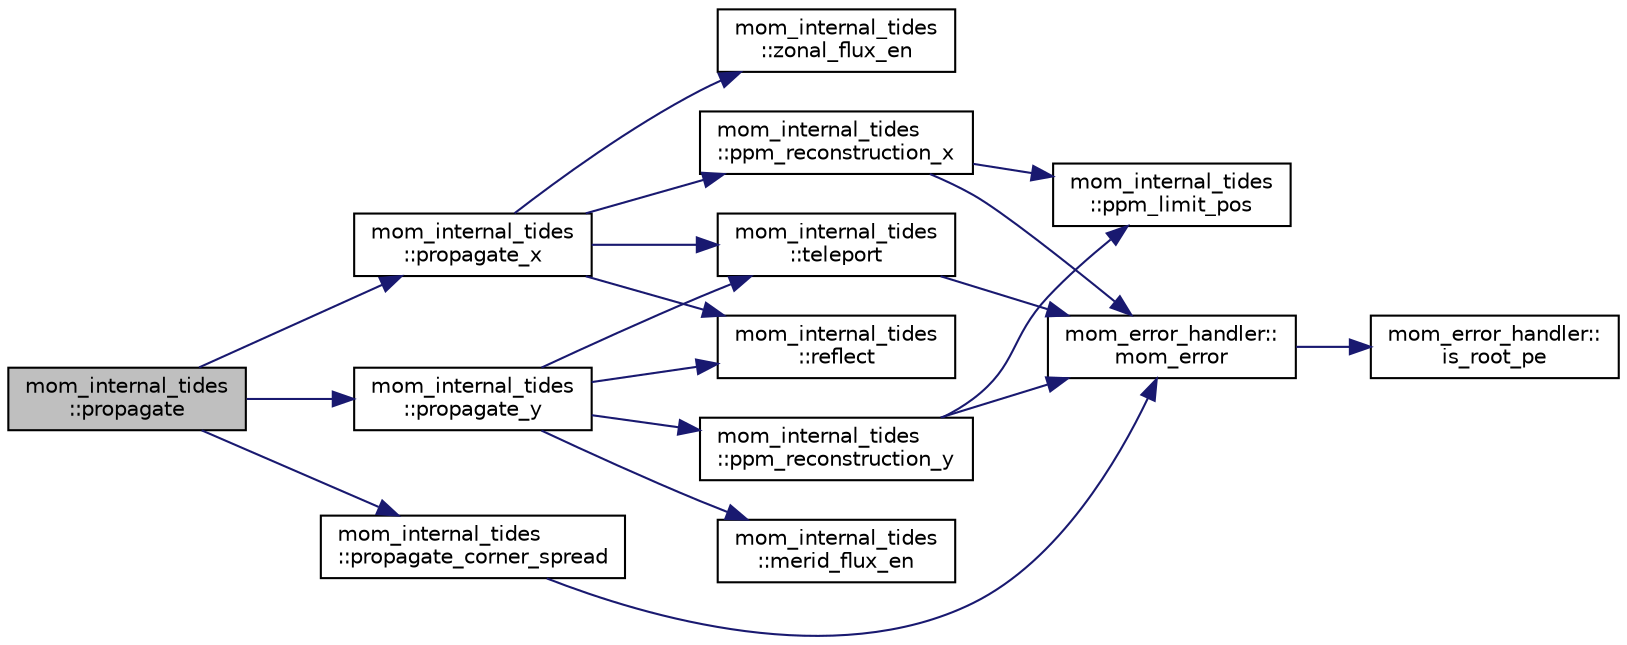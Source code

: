 digraph "mom_internal_tides::propagate"
{
 // INTERACTIVE_SVG=YES
 // LATEX_PDF_SIZE
  edge [fontname="Helvetica",fontsize="10",labelfontname="Helvetica",labelfontsize="10"];
  node [fontname="Helvetica",fontsize="10",shape=record];
  rankdir="LR";
  Node1 [label="mom_internal_tides\l::propagate",height=0.2,width=0.4,color="black", fillcolor="grey75", style="filled", fontcolor="black",tooltip="Propagates internal waves at a single frequency."];
  Node1 -> Node2 [color="midnightblue",fontsize="10",style="solid",fontname="Helvetica"];
  Node2 [label="mom_internal_tides\l::propagate_corner_spread",height=0.2,width=0.4,color="black", fillcolor="white", style="filled",URL="$namespacemom__internal__tides.html#a66c9354cfdcde3d06a2ebe8775572d23",tooltip="This subroutine does first-order corner advection. It was written with the hopes of smoothing out the..."];
  Node2 -> Node3 [color="midnightblue",fontsize="10",style="solid",fontname="Helvetica"];
  Node3 [label="mom_error_handler::\lmom_error",height=0.2,width=0.4,color="black", fillcolor="white", style="filled",URL="$namespacemom__error__handler.html#a460cfb79a06c29fc249952c2a3710d67",tooltip="This provides a convenient interface for writing an mpp_error message with run-time filter based on a..."];
  Node3 -> Node4 [color="midnightblue",fontsize="10",style="solid",fontname="Helvetica"];
  Node4 [label="mom_error_handler::\lis_root_pe",height=0.2,width=0.4,color="black", fillcolor="white", style="filled",URL="$namespacemom__error__handler.html#ad5f00a53059c72fe2332d1436c80ca71",tooltip="This returns .true. if the current PE is the root PE."];
  Node1 -> Node5 [color="midnightblue",fontsize="10",style="solid",fontname="Helvetica"];
  Node5 [label="mom_internal_tides\l::propagate_x",height=0.2,width=0.4,color="black", fillcolor="white", style="filled",URL="$namespacemom__internal__tides.html#a0b300e27b0ec984bfe8b9afe4e89f8ab",tooltip="Propagates the internal wave energy in the logical x-direction."];
  Node5 -> Node6 [color="midnightblue",fontsize="10",style="solid",fontname="Helvetica"];
  Node6 [label="mom_internal_tides\l::ppm_reconstruction_x",height=0.2,width=0.4,color="black", fillcolor="white", style="filled",URL="$namespacemom__internal__tides.html#afa863318cc960c0be08672731ce6f225",tooltip="Calculates left/right edge values for PPM reconstruction in x-direction."];
  Node6 -> Node3 [color="midnightblue",fontsize="10",style="solid",fontname="Helvetica"];
  Node6 -> Node7 [color="midnightblue",fontsize="10",style="solid",fontname="Helvetica"];
  Node7 [label="mom_internal_tides\l::ppm_limit_pos",height=0.2,width=0.4,color="black", fillcolor="white", style="filled",URL="$namespacemom__internal__tides.html#a16dd5b071e0fc87eb04c32f602c08aa5",tooltip="Limits the left/right edge values of the PPM reconstruction to give a reconstruction that is positive..."];
  Node5 -> Node8 [color="midnightblue",fontsize="10",style="solid",fontname="Helvetica"];
  Node8 [label="mom_internal_tides\l::reflect",height=0.2,width=0.4,color="black", fillcolor="white", style="filled",URL="$namespacemom__internal__tides.html#a6c622bfe3863b8fcea98c78104477491",tooltip="Reflection of the internal waves at a single frequency."];
  Node5 -> Node9 [color="midnightblue",fontsize="10",style="solid",fontname="Helvetica"];
  Node9 [label="mom_internal_tides\l::teleport",height=0.2,width=0.4,color="black", fillcolor="white", style="filled",URL="$namespacemom__internal__tides.html#a0a20d26531e245a26385d1c056b6a5b6",tooltip="Moves energy across lines of partial reflection to prevent reflection of energy that is supposed to g..."];
  Node9 -> Node3 [color="midnightblue",fontsize="10",style="solid",fontname="Helvetica"];
  Node5 -> Node10 [color="midnightblue",fontsize="10",style="solid",fontname="Helvetica"];
  Node10 [label="mom_internal_tides\l::zonal_flux_en",height=0.2,width=0.4,color="black", fillcolor="white", style="filled",URL="$namespacemom__internal__tides.html#a5470c5a9a8fea70664dbf793c48cef65",tooltip="Evaluates the zonal mass or volume fluxes in a layer."];
  Node1 -> Node11 [color="midnightblue",fontsize="10",style="solid",fontname="Helvetica"];
  Node11 [label="mom_internal_tides\l::propagate_y",height=0.2,width=0.4,color="black", fillcolor="white", style="filled",URL="$namespacemom__internal__tides.html#ae1a31a7f0db2b05c1d863f022b799c7b",tooltip="Propagates the internal wave energy in the logical y-direction."];
  Node11 -> Node12 [color="midnightblue",fontsize="10",style="solid",fontname="Helvetica"];
  Node12 [label="mom_internal_tides\l::merid_flux_en",height=0.2,width=0.4,color="black", fillcolor="white", style="filled",URL="$namespacemom__internal__tides.html#aa1b6ca95d1076457e3b7ca32942be143",tooltip="Evaluates the meridional mass or volume fluxes in a layer."];
  Node11 -> Node13 [color="midnightblue",fontsize="10",style="solid",fontname="Helvetica"];
  Node13 [label="mom_internal_tides\l::ppm_reconstruction_y",height=0.2,width=0.4,color="black", fillcolor="white", style="filled",URL="$namespacemom__internal__tides.html#a6c3dc6d74dfd6e5b13d5f710899be278",tooltip="Calculates left/right edge valus for PPM reconstruction in y-direction."];
  Node13 -> Node3 [color="midnightblue",fontsize="10",style="solid",fontname="Helvetica"];
  Node13 -> Node7 [color="midnightblue",fontsize="10",style="solid",fontname="Helvetica"];
  Node11 -> Node8 [color="midnightblue",fontsize="10",style="solid",fontname="Helvetica"];
  Node11 -> Node9 [color="midnightblue",fontsize="10",style="solid",fontname="Helvetica"];
}
